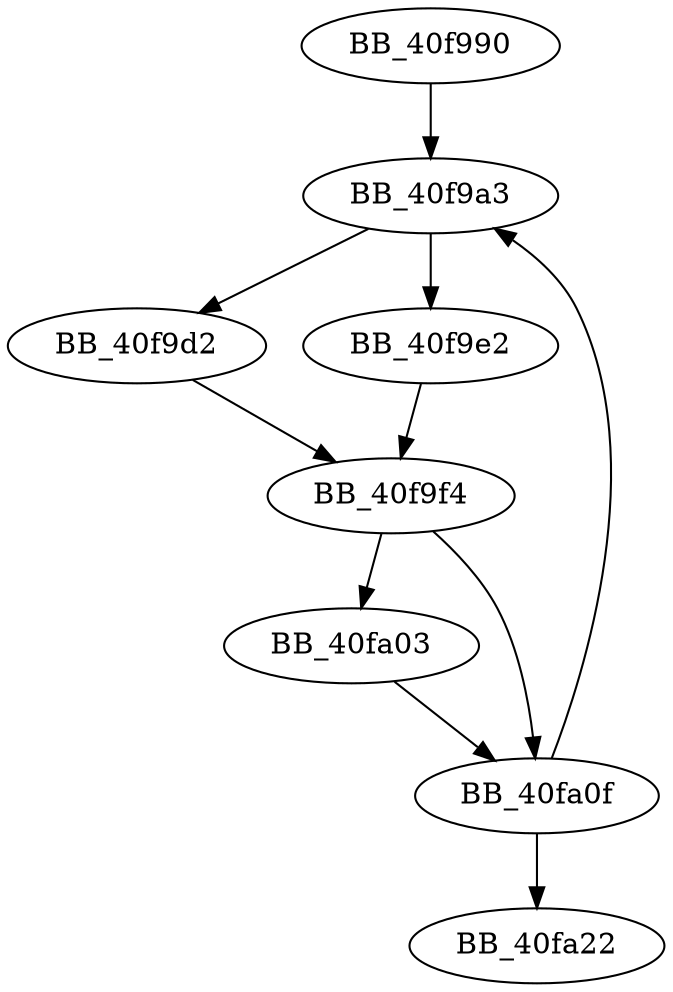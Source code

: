 DiGraph sub_40F990{
BB_40f990->BB_40f9a3
BB_40f9a3->BB_40f9d2
BB_40f9a3->BB_40f9e2
BB_40f9d2->BB_40f9f4
BB_40f9e2->BB_40f9f4
BB_40f9f4->BB_40fa03
BB_40f9f4->BB_40fa0f
BB_40fa03->BB_40fa0f
BB_40fa0f->BB_40f9a3
BB_40fa0f->BB_40fa22
}
